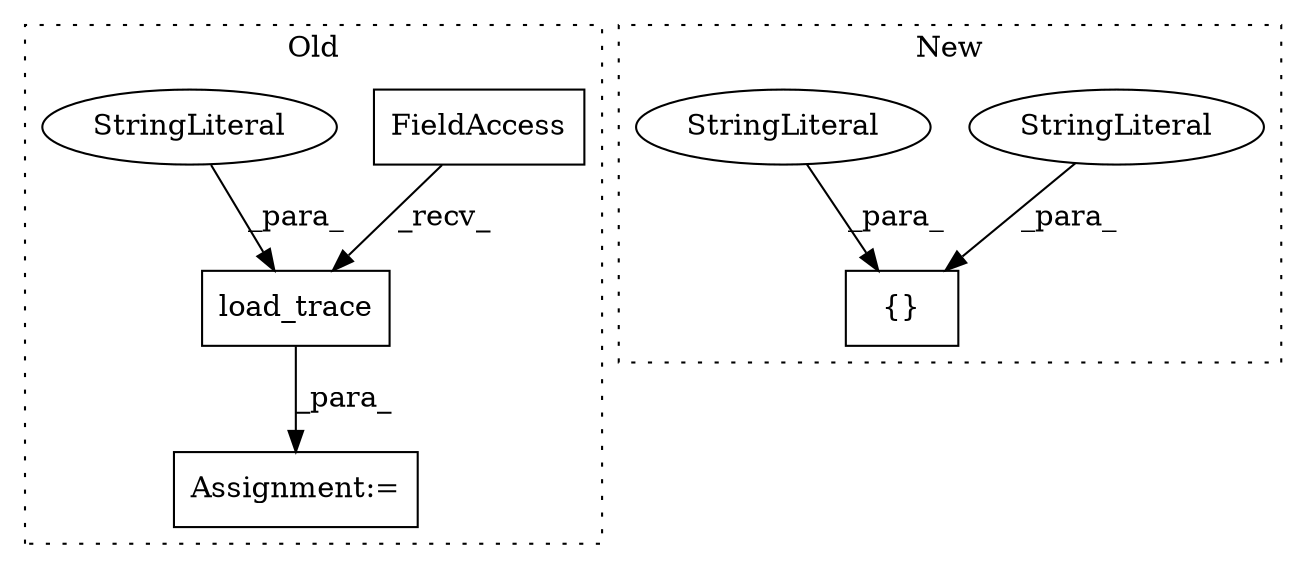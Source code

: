 digraph G {
subgraph cluster0 {
1 [label="load_trace" a="32" s="144,187" l="11,1" shape="box"];
3 [label="FieldAccess" a="22" s="132" l="11" shape="box"];
4 [label="Assignment:=" a="7" s="131" l="1" shape="box"];
6 [label="StringLiteral" a="45" s="155" l="32" shape="ellipse"];
label = "Old";
style="dotted";
}
subgraph cluster1 {
2 [label="{}" a="4" s="433,459" l="1,1" shape="box"];
5 [label="StringLiteral" a="45" s="445" l="14" shape="ellipse"];
7 [label="StringLiteral" a="45" s="434" l="10" shape="ellipse"];
label = "New";
style="dotted";
}
1 -> 4 [label="_para_"];
3 -> 1 [label="_recv_"];
5 -> 2 [label="_para_"];
6 -> 1 [label="_para_"];
7 -> 2 [label="_para_"];
}